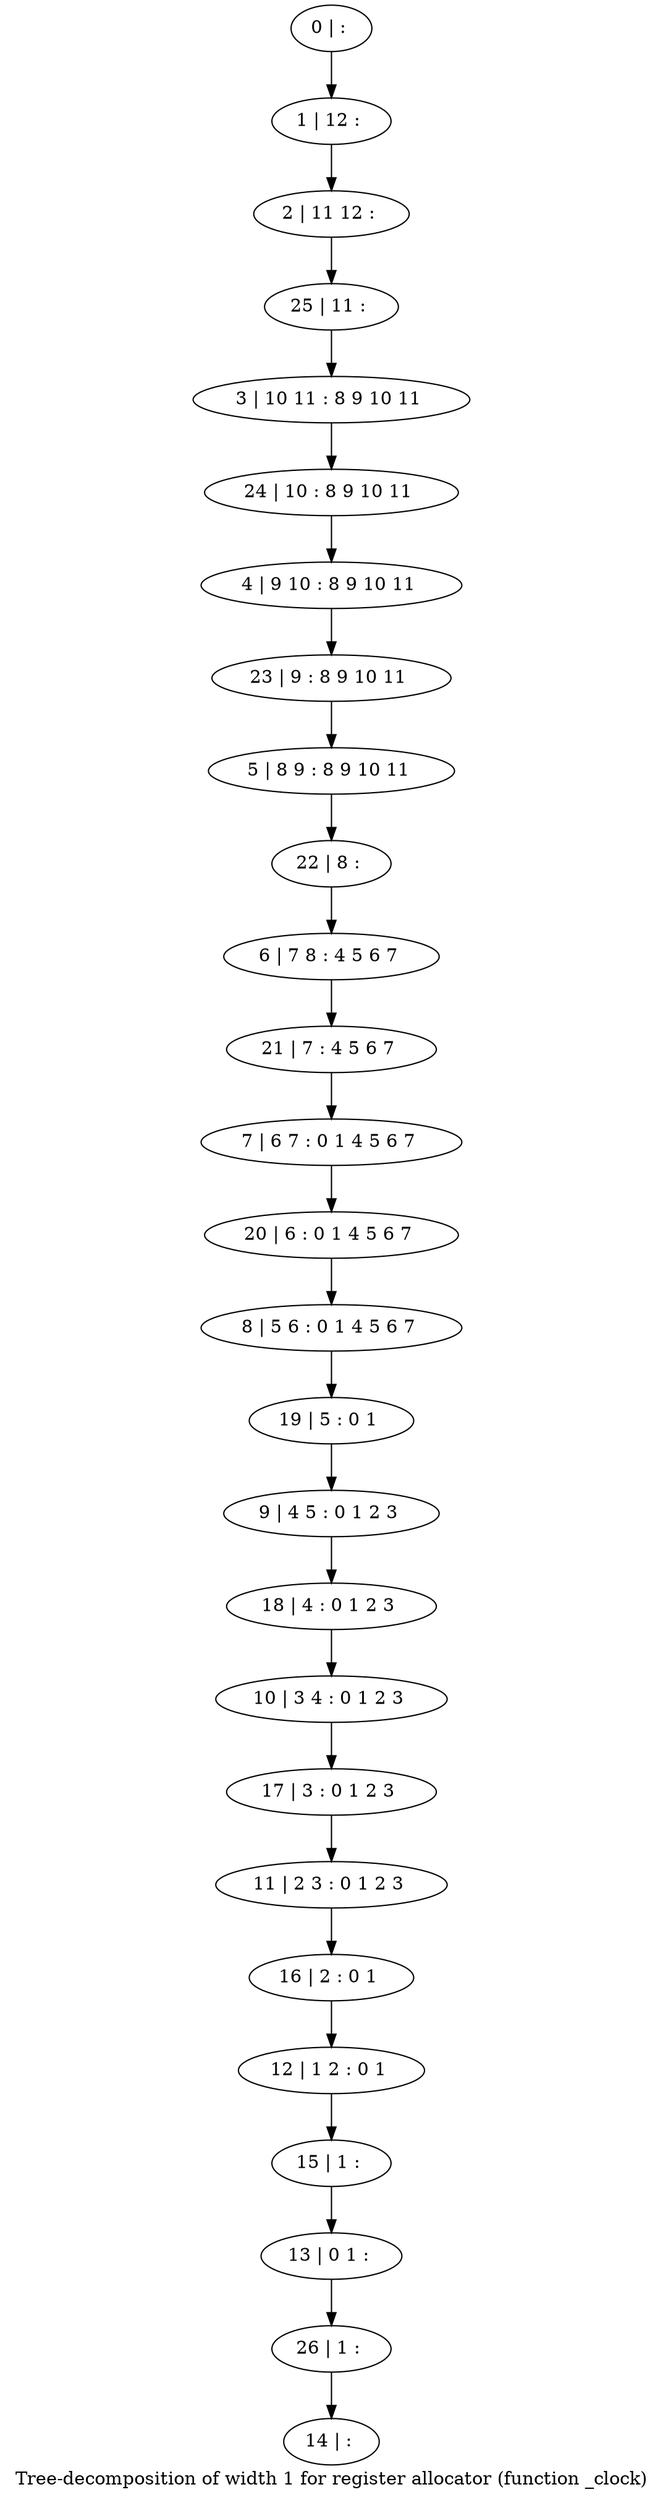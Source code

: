 digraph G {
graph [label="Tree-decomposition of width 1 for register allocator (function _clock)"]
0[label="0 | : "];
1[label="1 | 12 : "];
2[label="2 | 11 12 : "];
3[label="3 | 10 11 : 8 9 10 11 "];
4[label="4 | 9 10 : 8 9 10 11 "];
5[label="5 | 8 9 : 8 9 10 11 "];
6[label="6 | 7 8 : 4 5 6 7 "];
7[label="7 | 6 7 : 0 1 4 5 6 7 "];
8[label="8 | 5 6 : 0 1 4 5 6 7 "];
9[label="9 | 4 5 : 0 1 2 3 "];
10[label="10 | 3 4 : 0 1 2 3 "];
11[label="11 | 2 3 : 0 1 2 3 "];
12[label="12 | 1 2 : 0 1 "];
13[label="13 | 0 1 : "];
14[label="14 | : "];
15[label="15 | 1 : "];
16[label="16 | 2 : 0 1 "];
17[label="17 | 3 : 0 1 2 3 "];
18[label="18 | 4 : 0 1 2 3 "];
19[label="19 | 5 : 0 1 "];
20[label="20 | 6 : 0 1 4 5 6 7 "];
21[label="21 | 7 : 4 5 6 7 "];
22[label="22 | 8 : "];
23[label="23 | 9 : 8 9 10 11 "];
24[label="24 | 10 : 8 9 10 11 "];
25[label="25 | 11 : "];
26[label="26 | 1 : "];
0->1 ;
1->2 ;
15->13 ;
12->15 ;
16->12 ;
11->16 ;
17->11 ;
10->17 ;
18->10 ;
9->18 ;
19->9 ;
8->19 ;
20->8 ;
7->20 ;
21->7 ;
6->21 ;
22->6 ;
5->22 ;
23->5 ;
4->23 ;
24->4 ;
3->24 ;
25->3 ;
2->25 ;
26->14 ;
13->26 ;
}
